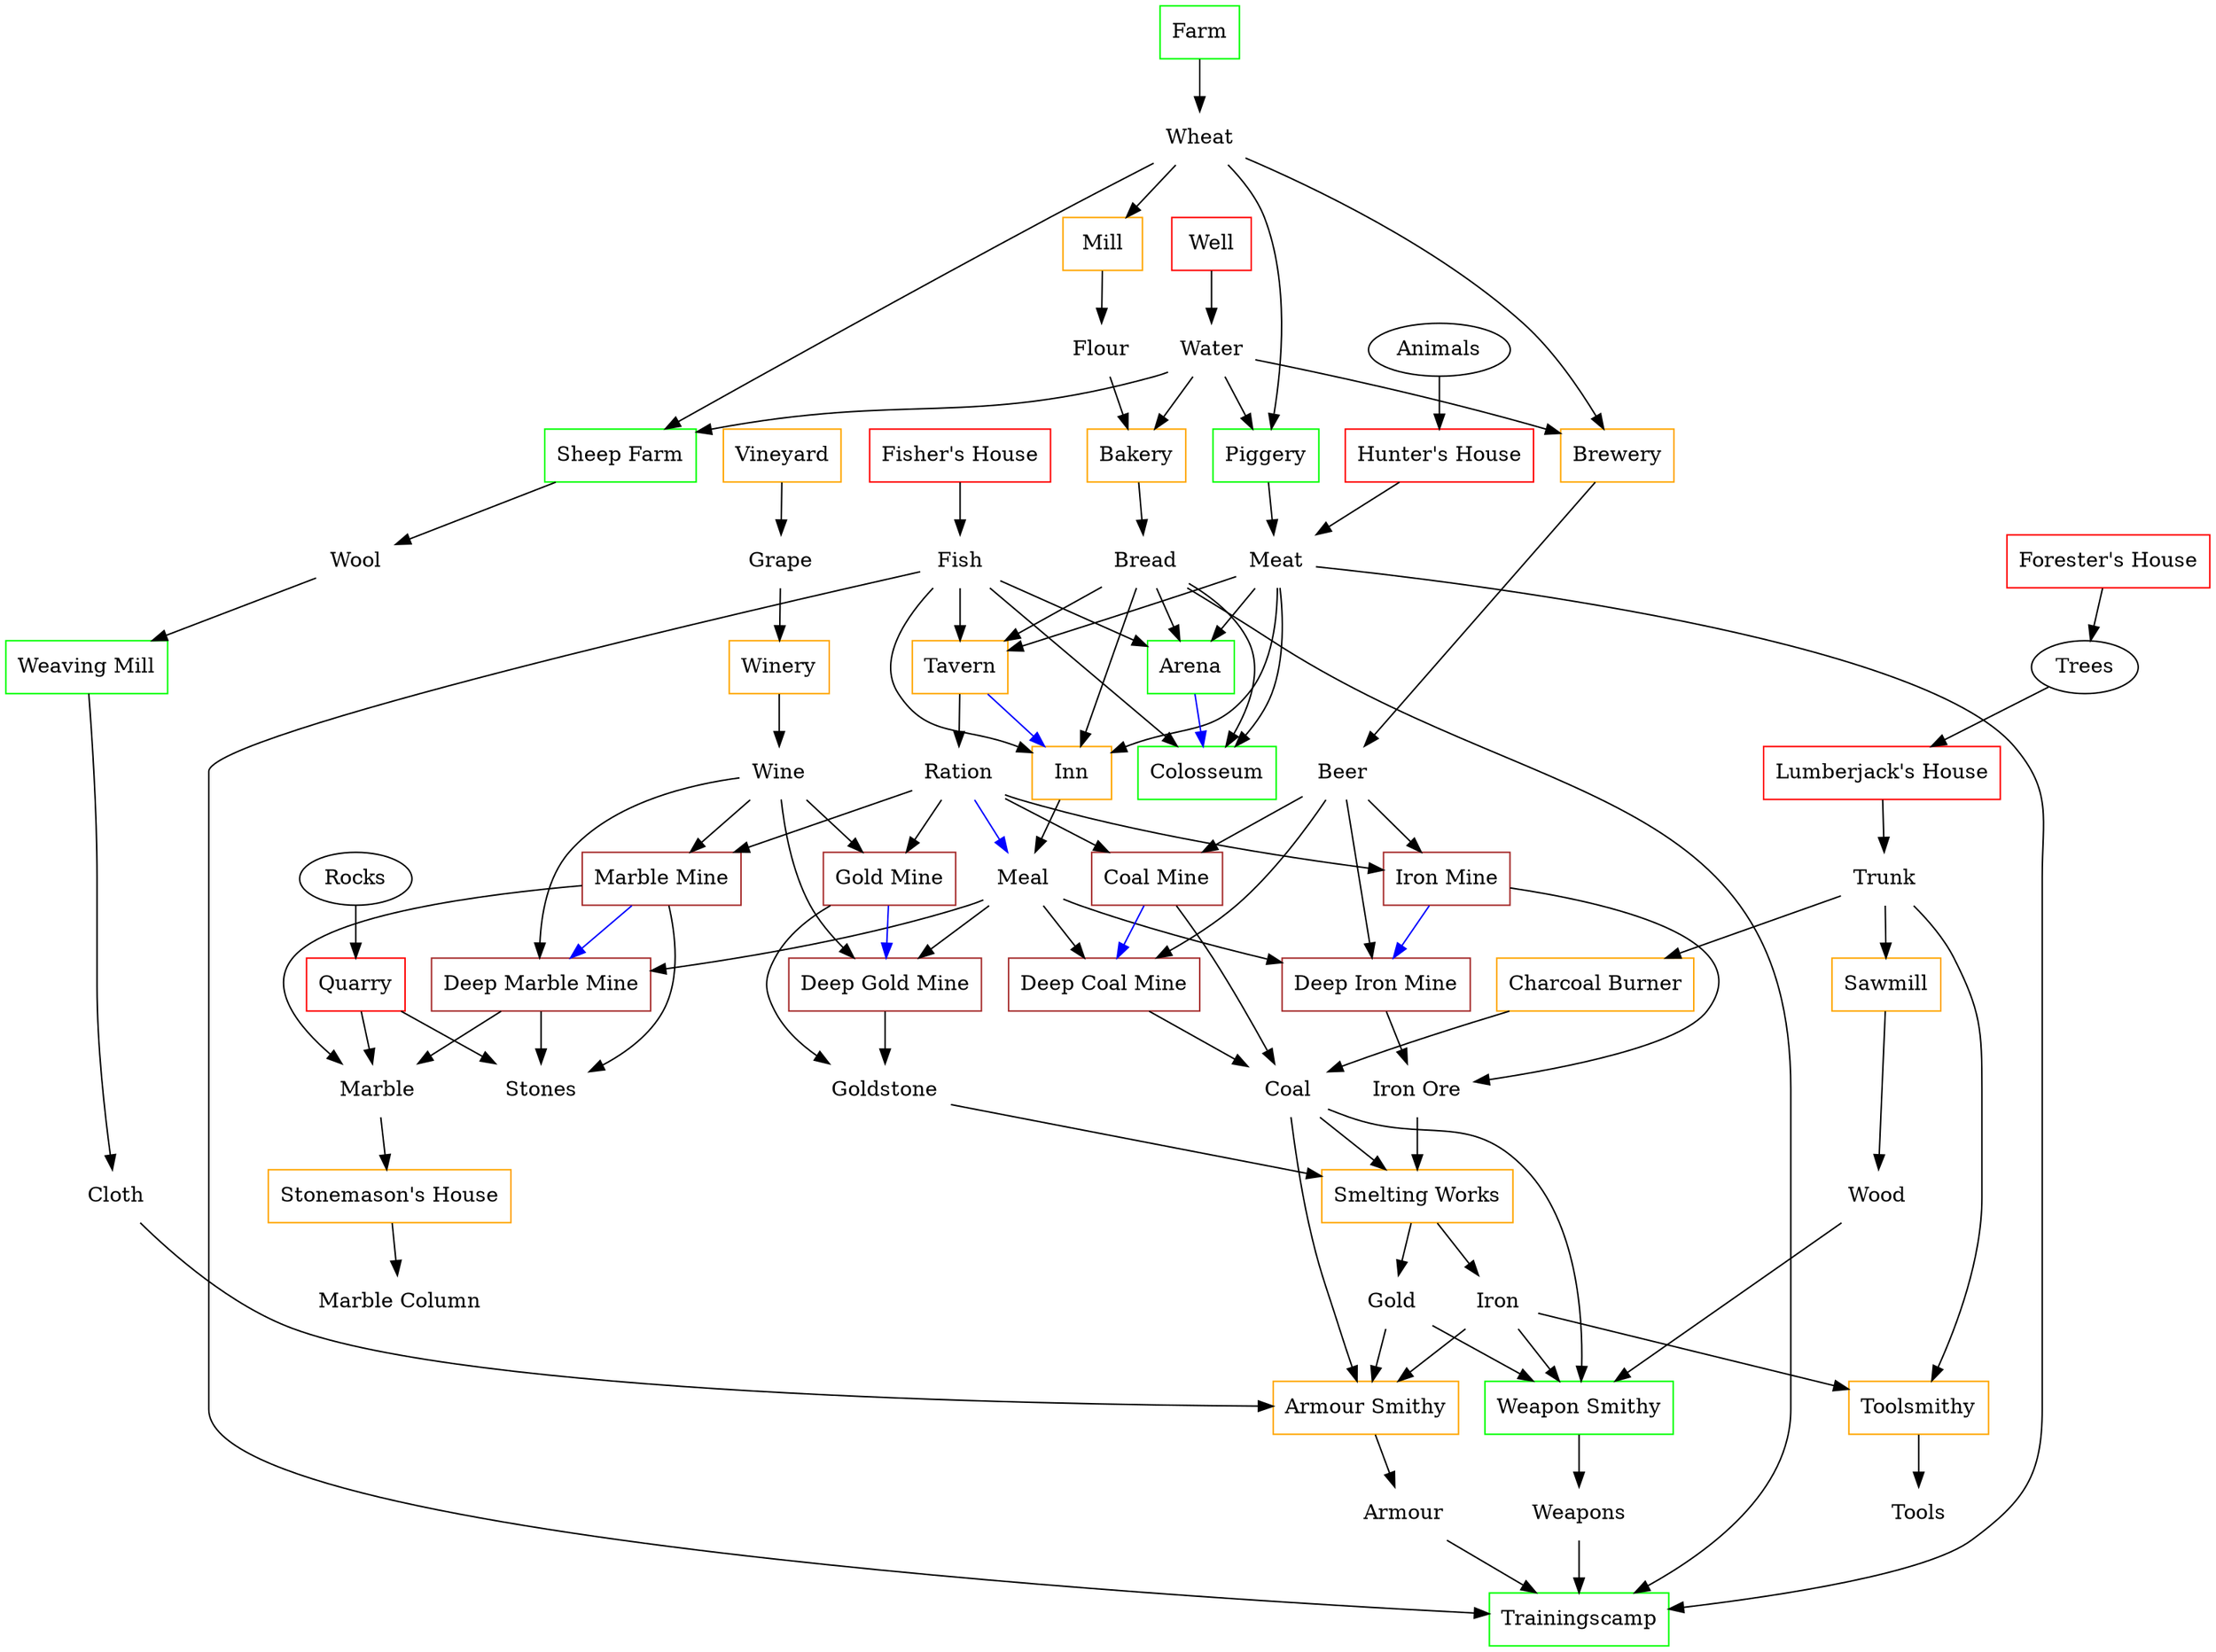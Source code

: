 // Based on: http://wl.widelands.org/help/empire/buildings/

digraph "Widelands Imperials Tribe Tech Tree"
{
	"Rocks" [shape=ellipse]
	"Trees" [shape=ellipse]
	"Animals" [shape=ellipse]

	// wares

	"Fish" [shape=plaintext]
	"Meat" [shape=plaintext]
	"Water" [shape=plaintext]
	"Trunk" [shape=plaintext]
	"Wood" [shape=plaintext]
	"Stones" [shape=plaintext]
	"Marble" [shape=plaintext]
	"Marble Column" [shape=plaintext]
	"Wheat" [shape=plaintext]
	"Flour" [shape=plaintext]
	"Bread" [shape=plaintext]
	"Ration" [shape=plaintext]
	"Meal" [shape=plaintext]
	"Beer" [shape=plaintext]
	"Coal" [shape=plaintext]
	"Iron Ore" [shape=plaintext]
	"Iron" [shape=plaintext]
	"Goldstone" [shape=plaintext]
	"Gold" [shape=plaintext]
	"Wool" [shape=plaintext]
	"Cloth" [shape=plaintext]
	"Armour" [shape=plaintext]
	"Weapons" [shape=plaintext]
	"Tools" [shape=plaintext]
	"Grape" [shape=plaintext]
	"Wine" [shape=plaintext]

	// small buildings

	"Fisher's House" [shape=box, color=red]
	"Forester's House" [shape=box, color=red]
	"Hunter's House" [shape=box, color=red]
	"Lumberjack's House" [shape=box, color=red]
	"Quarry" [shape=box, color=red]
	"Well" [shape=box, color=red]

	// medium buildings

	"Armour Smithy" [shape=box, color=orange]
	"Bakery" [shape=box, color=orange]
	"Brewery" [shape=box, color=orange]
	"Charcoal Burner" [shape=box, color=orange]
	"Mill" [shape=box, color=orange]
	"Sawmill" [shape=box, color=orange]
	"Smelting Works" [shape=box, color=orange]
	"Stonemason's House" [shape=box, color=orange]
	"Tavern" [shape=box, color=orange]
	"Inn" [shape=box, color=orange]
	"Toolsmithy" [shape=box, color=orange]
	"Vineyard" [shape=box, color=orange]
	"Winery" [shape=box, color=orange]

	// large buildings

	"Arena" [shape=box, color=green]
	"Colosseum" [shape=box, color=green]
	"Farm" [shape=box, color=green]
	"Piggery" [shape=box, color=green]
	"Sheep Farm" [shape=box, color=green]
	"Trainingscamp" [shape=box, color=green]
	"Weapon Smithy" [shape=box, color=green]
	"Weaving Mill" [shape=box, color=green]

	// mines

	"Coal Mine" [shape=box, color=brown]
	"Gold Mine" [shape=box, color=brown]
	"Iron Mine" [shape=box, color=brown]
	"Marble Mine" [shape=box, color=brown]

	"Deep Coal Mine" [shape=box, color=brown]
	"Deep Gold Mine" [shape=box, color=brown]
	"Deep Iron Mine" [shape=box, color=brown]
	"Deep Marble Mine" [shape=box, color=brown]

	// enhancements

	"Ration" -> "Meal" [color=blue]

	"Tavern" -> "Inn" [color=blue]
	"Arena" -> "Colosseum" [color=blue]
	"Iron Mine" -> "Deep Iron Mine" [color=blue]
	"Coal Mine" -> "Deep Coal Mine" [color=blue]
	"Gold Mine" -> "Deep Gold Mine" [color=blue]
	"Marble Mine" -> "Deep Marble Mine" [color=blue]

	// produces

	"Fisher's House" -> "Fish"
	"Forester's House" -> "Trees"
	"Hunter's House" -> "Meat" // Is this correct? It isn't on the wiki page.
	"Lumberjack's House" -> "Trunk"
	"Quarry" -> "Stones"
	"Quarry" -> "Marble"
	"Well" -> "Water"

	"Armour Smithy" -> "Armour"
	"Bakery" -> "Bread"
	"Brewery" -> "Beer"
	"Charcoal Burner" -> "Coal"
	"Mill" -> "Flour"
	"Sawmill" -> "Wood"
	"Smelting Works" -> "Gold"
	"Smelting Works" -> "Iron"
	"Stonemason's House" -> "Marble Column"
	"Tavern" -> "Ration"
	"Inn" -> "Meal"
	"Toolsmithy" -> "Tools"
	"Vineyard" -> "Grape"
	"Winery" -> "Wine"

	"Farm" -> "Wheat"
	"Piggery" -> "Meat"
	"Sheep Farm" -> "Wool"
	"Weaving Mill" -> "Cloth"
	"Weapon Smithy" -> "Weapons"

	"Coal Mine" -> "Coal"
	"Gold Mine" -> "Goldstone"
	"Iron Mine" -> "Iron Ore"
	"Marble Mine" -> "Stones"
	"Marble Mine" -> "Marble"

	"Deep Coal Mine" -> "Coal"
	"Deep Gold Mine" -> "Goldstone"
	"Deep Iron Mine" -> "Iron Ore"
	"Deep Marble Mine" -> "Stones"
	"Deep Marble Mine" -> "Marble"

	// consumes

	"Animals" -> "Hunter's House"
	"Trees" -> "Lumberjack's House"
	"Rocks" -> "Quarry"

	"Gold" -> "Armour Smithy"
	"Cloth" -> "Armour Smithy"
	"Iron" -> "Armour Smithy"
	"Coal" -> "Armour Smithy"
	"Flour" -> "Bakery"
	"Water" -> "Bakery"
	"Wheat" -> "Brewery"
	"Water" -> "Brewery"
	"Trunk" -> "Charcoal Burner"
	"Trunk" -> "Sawmill"
	"Wheat" -> "Mill"
	"Goldstone" -> "Smelting Works"
	"Iron Ore" -> "Smelting Works"
	"Coal" -> "Smelting Works"
	"Marble" -> "Stonemason's House"
	"Fish" -> "Tavern"
	"Bread" -> "Tavern"
	"Meat" -> "Tavern"
	"Fish" -> "Inn"
	"Bread" -> "Inn"
	"Meat" -> "Inn"
	"Trunk" -> "Toolsmithy"
	"Iron" -> "Toolsmithy"
	"Grape" -> "Winery"

	"Fish" -> "Arena"
	"Bread" -> "Arena"
	"Meat" -> "Arena"
	"Fish" -> "Colosseum"
	"Bread" -> "Colosseum"
	"Meat" -> "Colosseum"
	"Wheat" -> "Piggery"
	"Water" -> "Piggery"
	"Wheat" -> "Sheep Farm"
	"Water" -> "Sheep Farm"
	"Wool" -> "Weaving Mill"
	"Gold" -> "Weapon Smithy"
	"Iron" -> "Weapon Smithy"
	"Coal" -> "Weapon Smithy"
	"Wood" -> "Weapon Smithy"
	"Weapons" -> "Trainingscamp"
	"Armour" -> "Trainingscamp"
	"Fish" -> "Trainingscamp"
	"Bread" -> "Trainingscamp"
	"Meat" -> "Trainingscamp"

	"Beer" -> "Coal Mine"
	"Ration" -> "Coal Mine"
	"Wine" -> "Gold Mine"
	"Ration" -> "Gold Mine"
	"Beer" -> "Iron Mine"
	"Ration" -> "Iron Mine"
	"Wine" -> "Marble Mine"
	"Ration" -> "Marble Mine"

	"Beer" -> "Deep Coal Mine"
	"Meal" -> "Deep Coal Mine"
	"Wine" -> "Deep Gold Mine"
	"Meal" -> "Deep Gold Mine"
	"Beer" -> "Deep Iron Mine"
	"Meal" -> "Deep Iron Mine"
	"Wine" -> "Deep Marble Mine"
	"Meal" -> "Deep Marble Mine"
}

